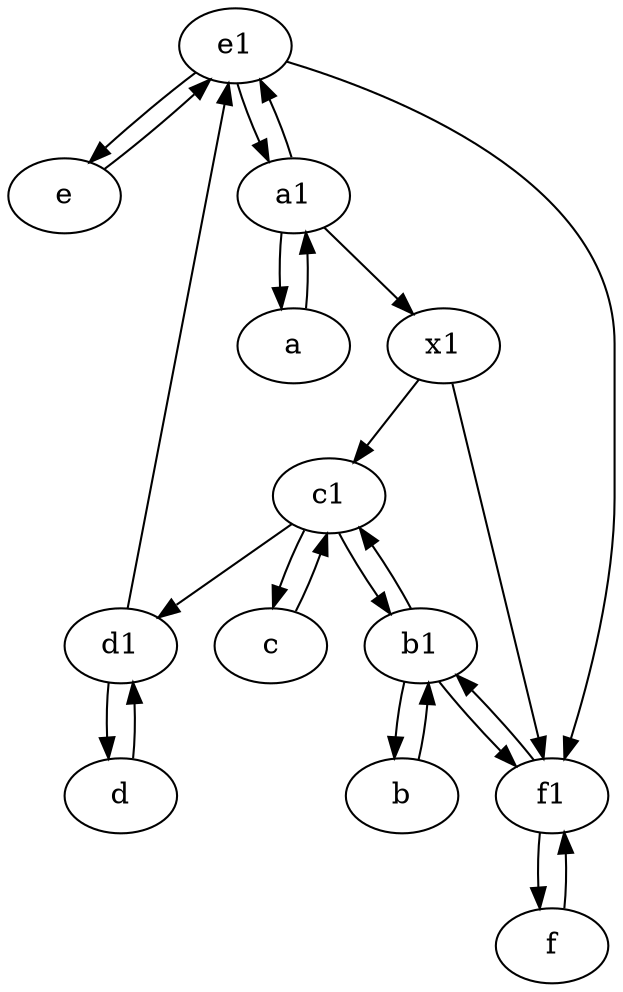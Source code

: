 digraph  {
	e1 [pos="25,45!"];
	c1 [pos="30,15!"];
	e [pos="30,50!"];
	b [pos="50,20!"];
	a [pos="40,10!"];
	d1 [pos="25,30!"];
	b1 [pos="45,20!"];
	x1;
	d [pos="20,30!"];
	f [pos="15,45!"];
	a1 [pos="40,15!"];
	f1;
	c [pos="20,10!"];
	b1 -> b;
	x1 -> c1;
	b -> b1;
	e1 -> f1;
	x1 -> f1;
	f -> f1;
	e1 -> e;
	a -> a1;
	a1 -> a;
	c1 -> c;
	a1 -> x1;
	b1 -> c1;
	b1 -> f1;
	f1 -> b1;
	d1 -> d;
	c -> c1;
	c1 -> b1;
	a1 -> e1;
	d1 -> e1;
	e1 -> a1;
	c1 -> d1;
	f1 -> f;
	d -> d1;
	e -> e1;

	}